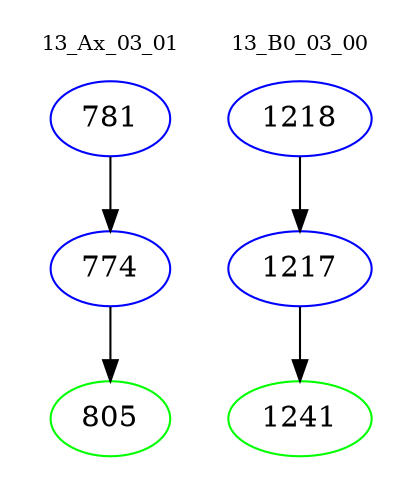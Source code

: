 digraph{
subgraph cluster_0 {
color = white
label = "13_Ax_03_01";
fontsize=10;
T0_781 [label="781", color="blue"]
T0_781 -> T0_774 [color="black"]
T0_774 [label="774", color="blue"]
T0_774 -> T0_805 [color="black"]
T0_805 [label="805", color="green"]
}
subgraph cluster_1 {
color = white
label = "13_B0_03_00";
fontsize=10;
T1_1218 [label="1218", color="blue"]
T1_1218 -> T1_1217 [color="black"]
T1_1217 [label="1217", color="blue"]
T1_1217 -> T1_1241 [color="black"]
T1_1241 [label="1241", color="green"]
}
}
